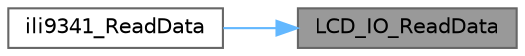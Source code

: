 digraph "LCD_IO_ReadData"
{
 // LATEX_PDF_SIZE
  bgcolor="transparent";
  edge [fontname=Helvetica,fontsize=10,labelfontname=Helvetica,labelfontsize=10];
  node [fontname=Helvetica,fontsize=10,shape=box,height=0.2,width=0.4];
  rankdir="RL";
  Node1 [id="Node000001",label="LCD_IO_ReadData",height=0.2,width=0.4,color="gray40", fillcolor="grey60", style="filled", fontcolor="black",tooltip="Reads register value."];
  Node1 -> Node2 [id="edge2_Node000001_Node000002",dir="back",color="steelblue1",style="solid",tooltip=" "];
  Node2 [id="Node000002",label="ili9341_ReadData",height=0.2,width=0.4,color="grey40", fillcolor="white", style="filled",URL="$ili9341_8c.html#a8a2a8f4eb728128a111362c7e552634f",tooltip="Reads the selected LCD Register."];
}
